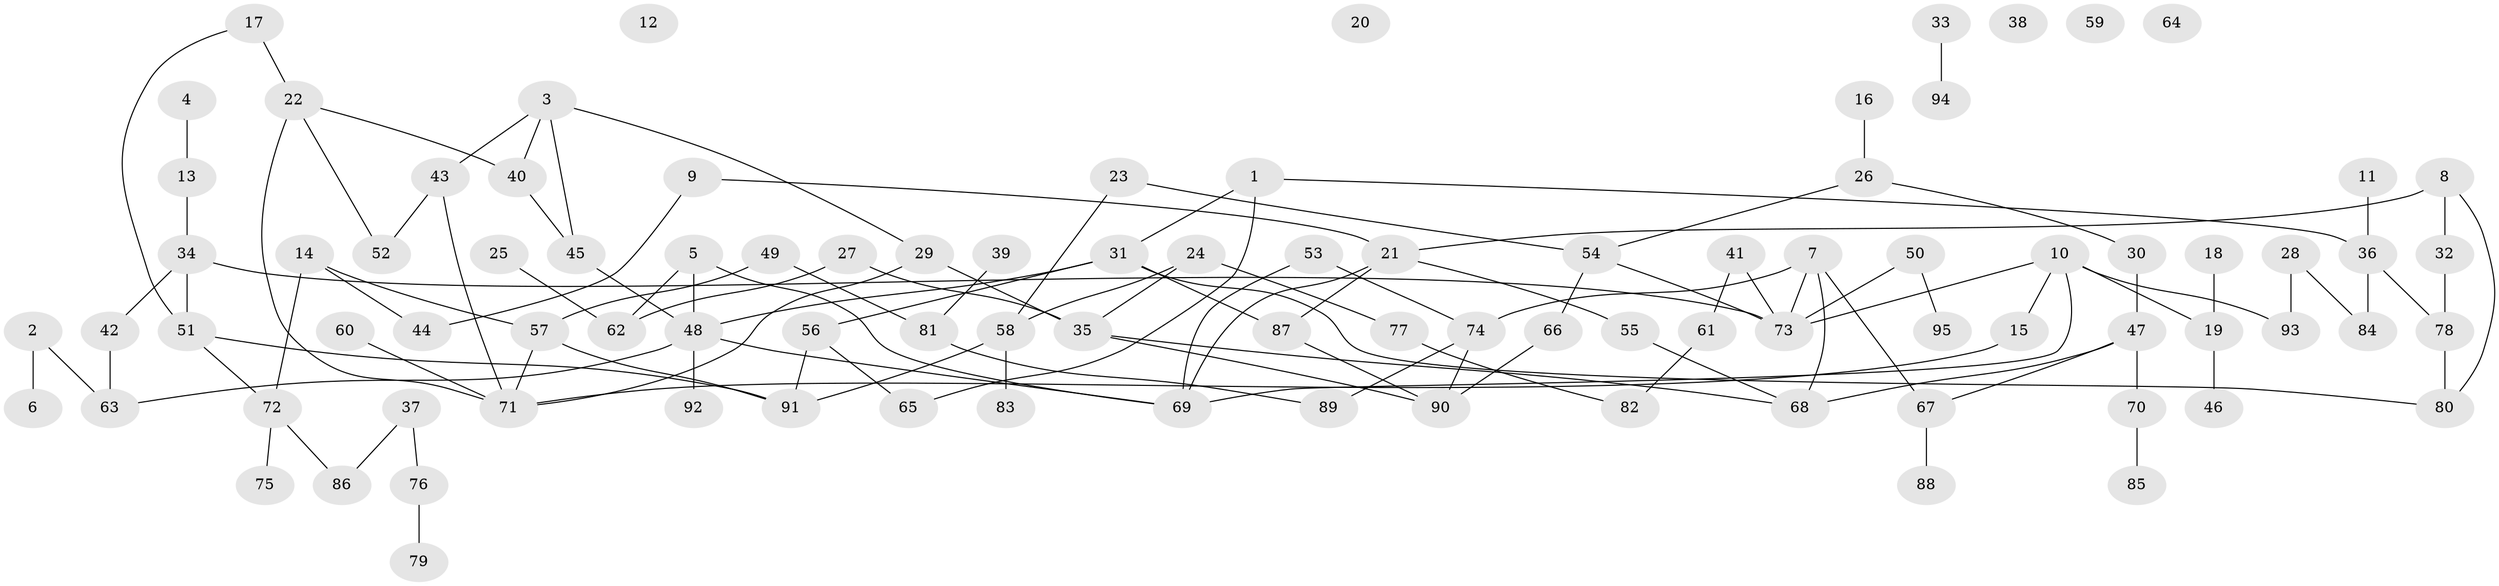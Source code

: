 // coarse degree distribution, {5: 0.11904761904761904, 8: 0.023809523809523808, 9: 0.047619047619047616, 3: 0.11904761904761904, 4: 0.11904761904761904, 2: 0.2857142857142857, 6: 0.047619047619047616, 1: 0.23809523809523808}
// Generated by graph-tools (version 1.1) at 2025/48/03/04/25 22:48:03]
// undirected, 95 vertices, 119 edges
graph export_dot {
  node [color=gray90,style=filled];
  1;
  2;
  3;
  4;
  5;
  6;
  7;
  8;
  9;
  10;
  11;
  12;
  13;
  14;
  15;
  16;
  17;
  18;
  19;
  20;
  21;
  22;
  23;
  24;
  25;
  26;
  27;
  28;
  29;
  30;
  31;
  32;
  33;
  34;
  35;
  36;
  37;
  38;
  39;
  40;
  41;
  42;
  43;
  44;
  45;
  46;
  47;
  48;
  49;
  50;
  51;
  52;
  53;
  54;
  55;
  56;
  57;
  58;
  59;
  60;
  61;
  62;
  63;
  64;
  65;
  66;
  67;
  68;
  69;
  70;
  71;
  72;
  73;
  74;
  75;
  76;
  77;
  78;
  79;
  80;
  81;
  82;
  83;
  84;
  85;
  86;
  87;
  88;
  89;
  90;
  91;
  92;
  93;
  94;
  95;
  1 -- 31;
  1 -- 36;
  1 -- 65;
  2 -- 6;
  2 -- 63;
  3 -- 29;
  3 -- 40;
  3 -- 43;
  3 -- 45;
  4 -- 13;
  5 -- 48;
  5 -- 62;
  5 -- 69;
  7 -- 67;
  7 -- 68;
  7 -- 73;
  7 -- 74;
  8 -- 21;
  8 -- 32;
  8 -- 80;
  9 -- 21;
  9 -- 44;
  10 -- 15;
  10 -- 19;
  10 -- 69;
  10 -- 73;
  10 -- 93;
  11 -- 36;
  13 -- 34;
  14 -- 44;
  14 -- 57;
  14 -- 72;
  15 -- 71;
  16 -- 26;
  17 -- 22;
  17 -- 51;
  18 -- 19;
  19 -- 46;
  21 -- 55;
  21 -- 69;
  21 -- 87;
  22 -- 40;
  22 -- 52;
  22 -- 71;
  23 -- 54;
  23 -- 58;
  24 -- 35;
  24 -- 58;
  24 -- 77;
  25 -- 62;
  26 -- 30;
  26 -- 54;
  27 -- 35;
  27 -- 62;
  28 -- 84;
  28 -- 93;
  29 -- 35;
  29 -- 71;
  30 -- 47;
  31 -- 48;
  31 -- 56;
  31 -- 80;
  31 -- 87;
  32 -- 78;
  33 -- 94;
  34 -- 42;
  34 -- 51;
  34 -- 73;
  35 -- 68;
  35 -- 90;
  36 -- 78;
  36 -- 84;
  37 -- 76;
  37 -- 86;
  39 -- 81;
  40 -- 45;
  41 -- 61;
  41 -- 73;
  42 -- 63;
  43 -- 52;
  43 -- 71;
  45 -- 48;
  47 -- 67;
  47 -- 68;
  47 -- 70;
  48 -- 63;
  48 -- 69;
  48 -- 92;
  49 -- 57;
  49 -- 81;
  50 -- 73;
  50 -- 95;
  51 -- 72;
  51 -- 91;
  53 -- 69;
  53 -- 74;
  54 -- 66;
  54 -- 73;
  55 -- 68;
  56 -- 65;
  56 -- 91;
  57 -- 71;
  57 -- 91;
  58 -- 83;
  58 -- 91;
  60 -- 71;
  61 -- 82;
  66 -- 90;
  67 -- 88;
  70 -- 85;
  72 -- 75;
  72 -- 86;
  74 -- 89;
  74 -- 90;
  76 -- 79;
  77 -- 82;
  78 -- 80;
  81 -- 89;
  87 -- 90;
}
